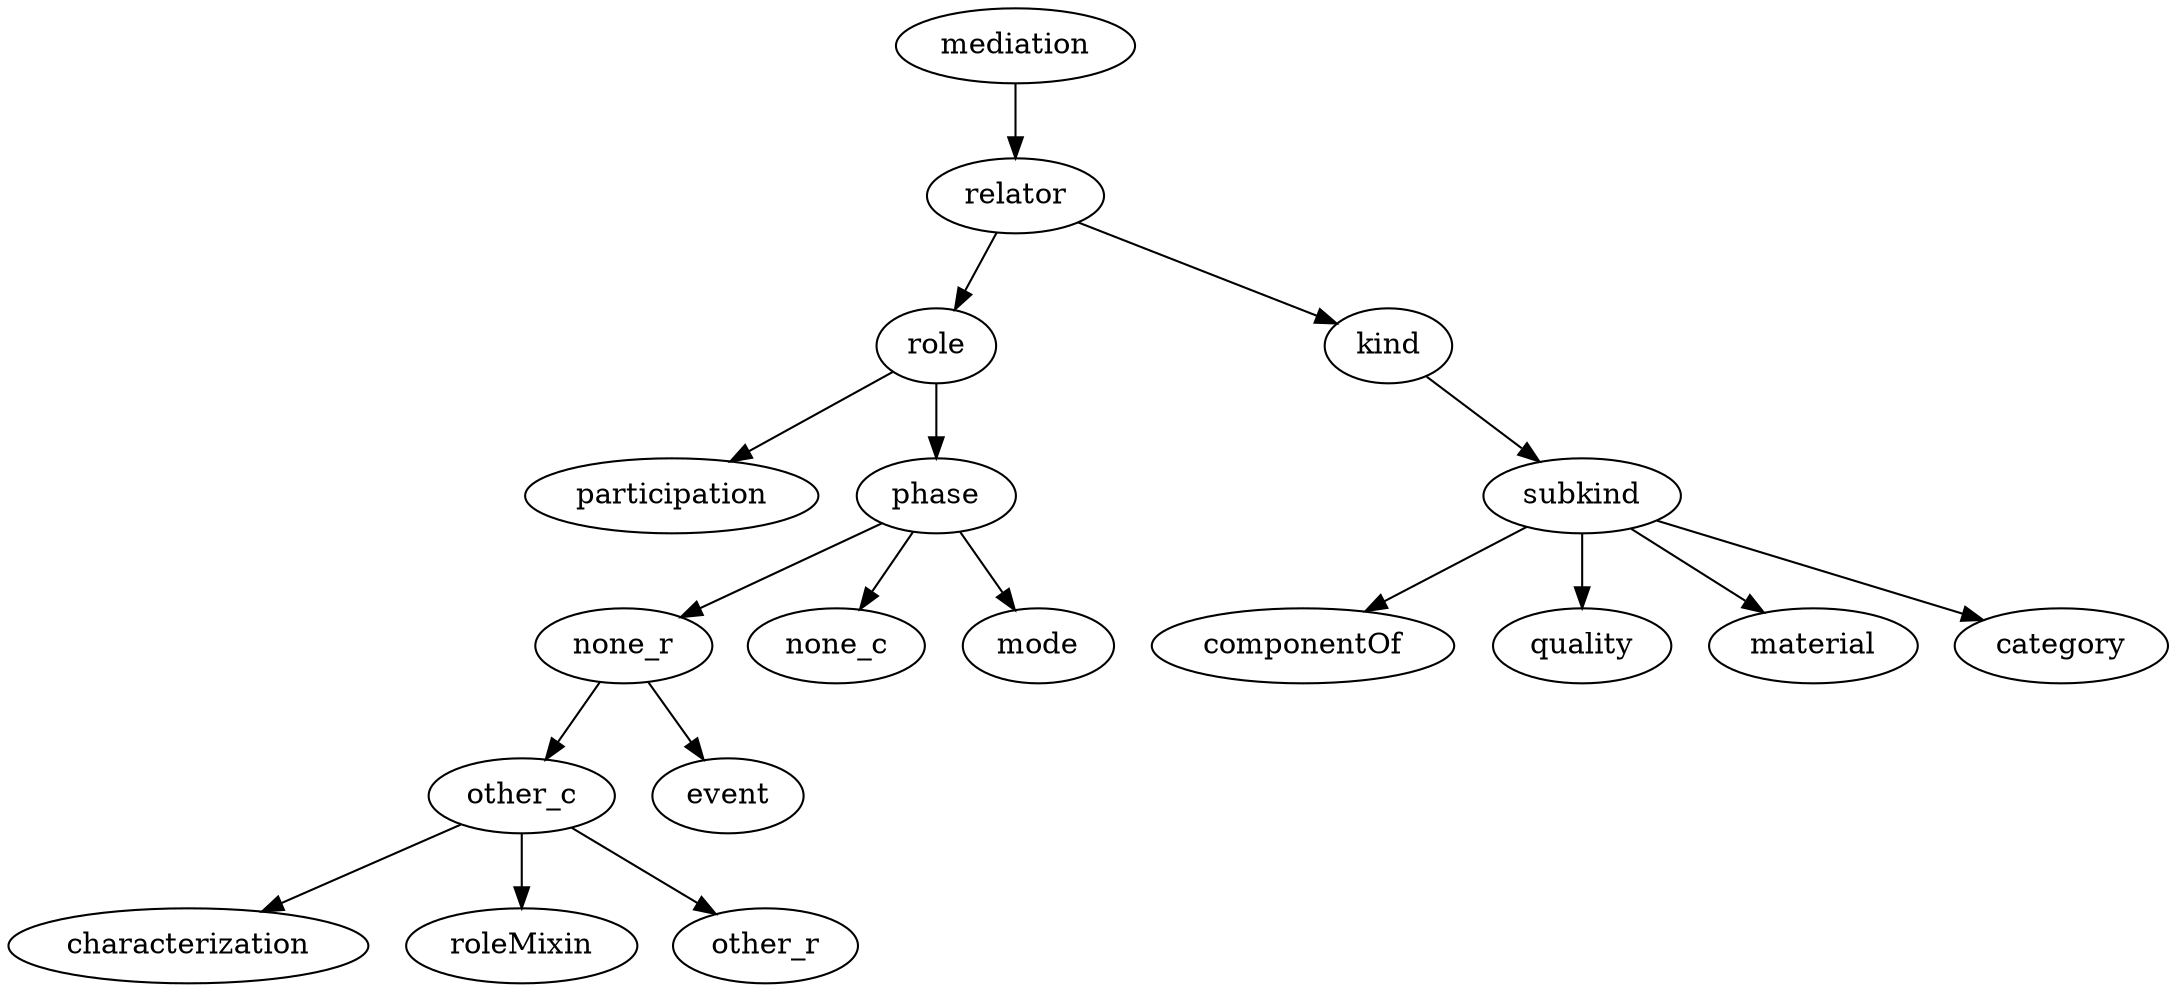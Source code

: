 strict digraph  {
mediation;
relator;
role;
kind;
participation;
phase;
subkind;
componentOf;
quality;
material;
category;
none_r;
none_c;
mode;
other_c;
event;
characterization;
roleMixin;
other_r;
mediation -> relator;
relator -> role;
relator -> kind;
role -> participation;
role -> phase;
kind -> subkind;
phase -> none_r;
phase -> none_c;
phase -> mode;
subkind -> componentOf;
subkind -> quality;
subkind -> material;
subkind -> category;
none_r -> other_c;
none_r -> event;
other_c -> characterization;
other_c -> roleMixin;
other_c -> other_r;
}
